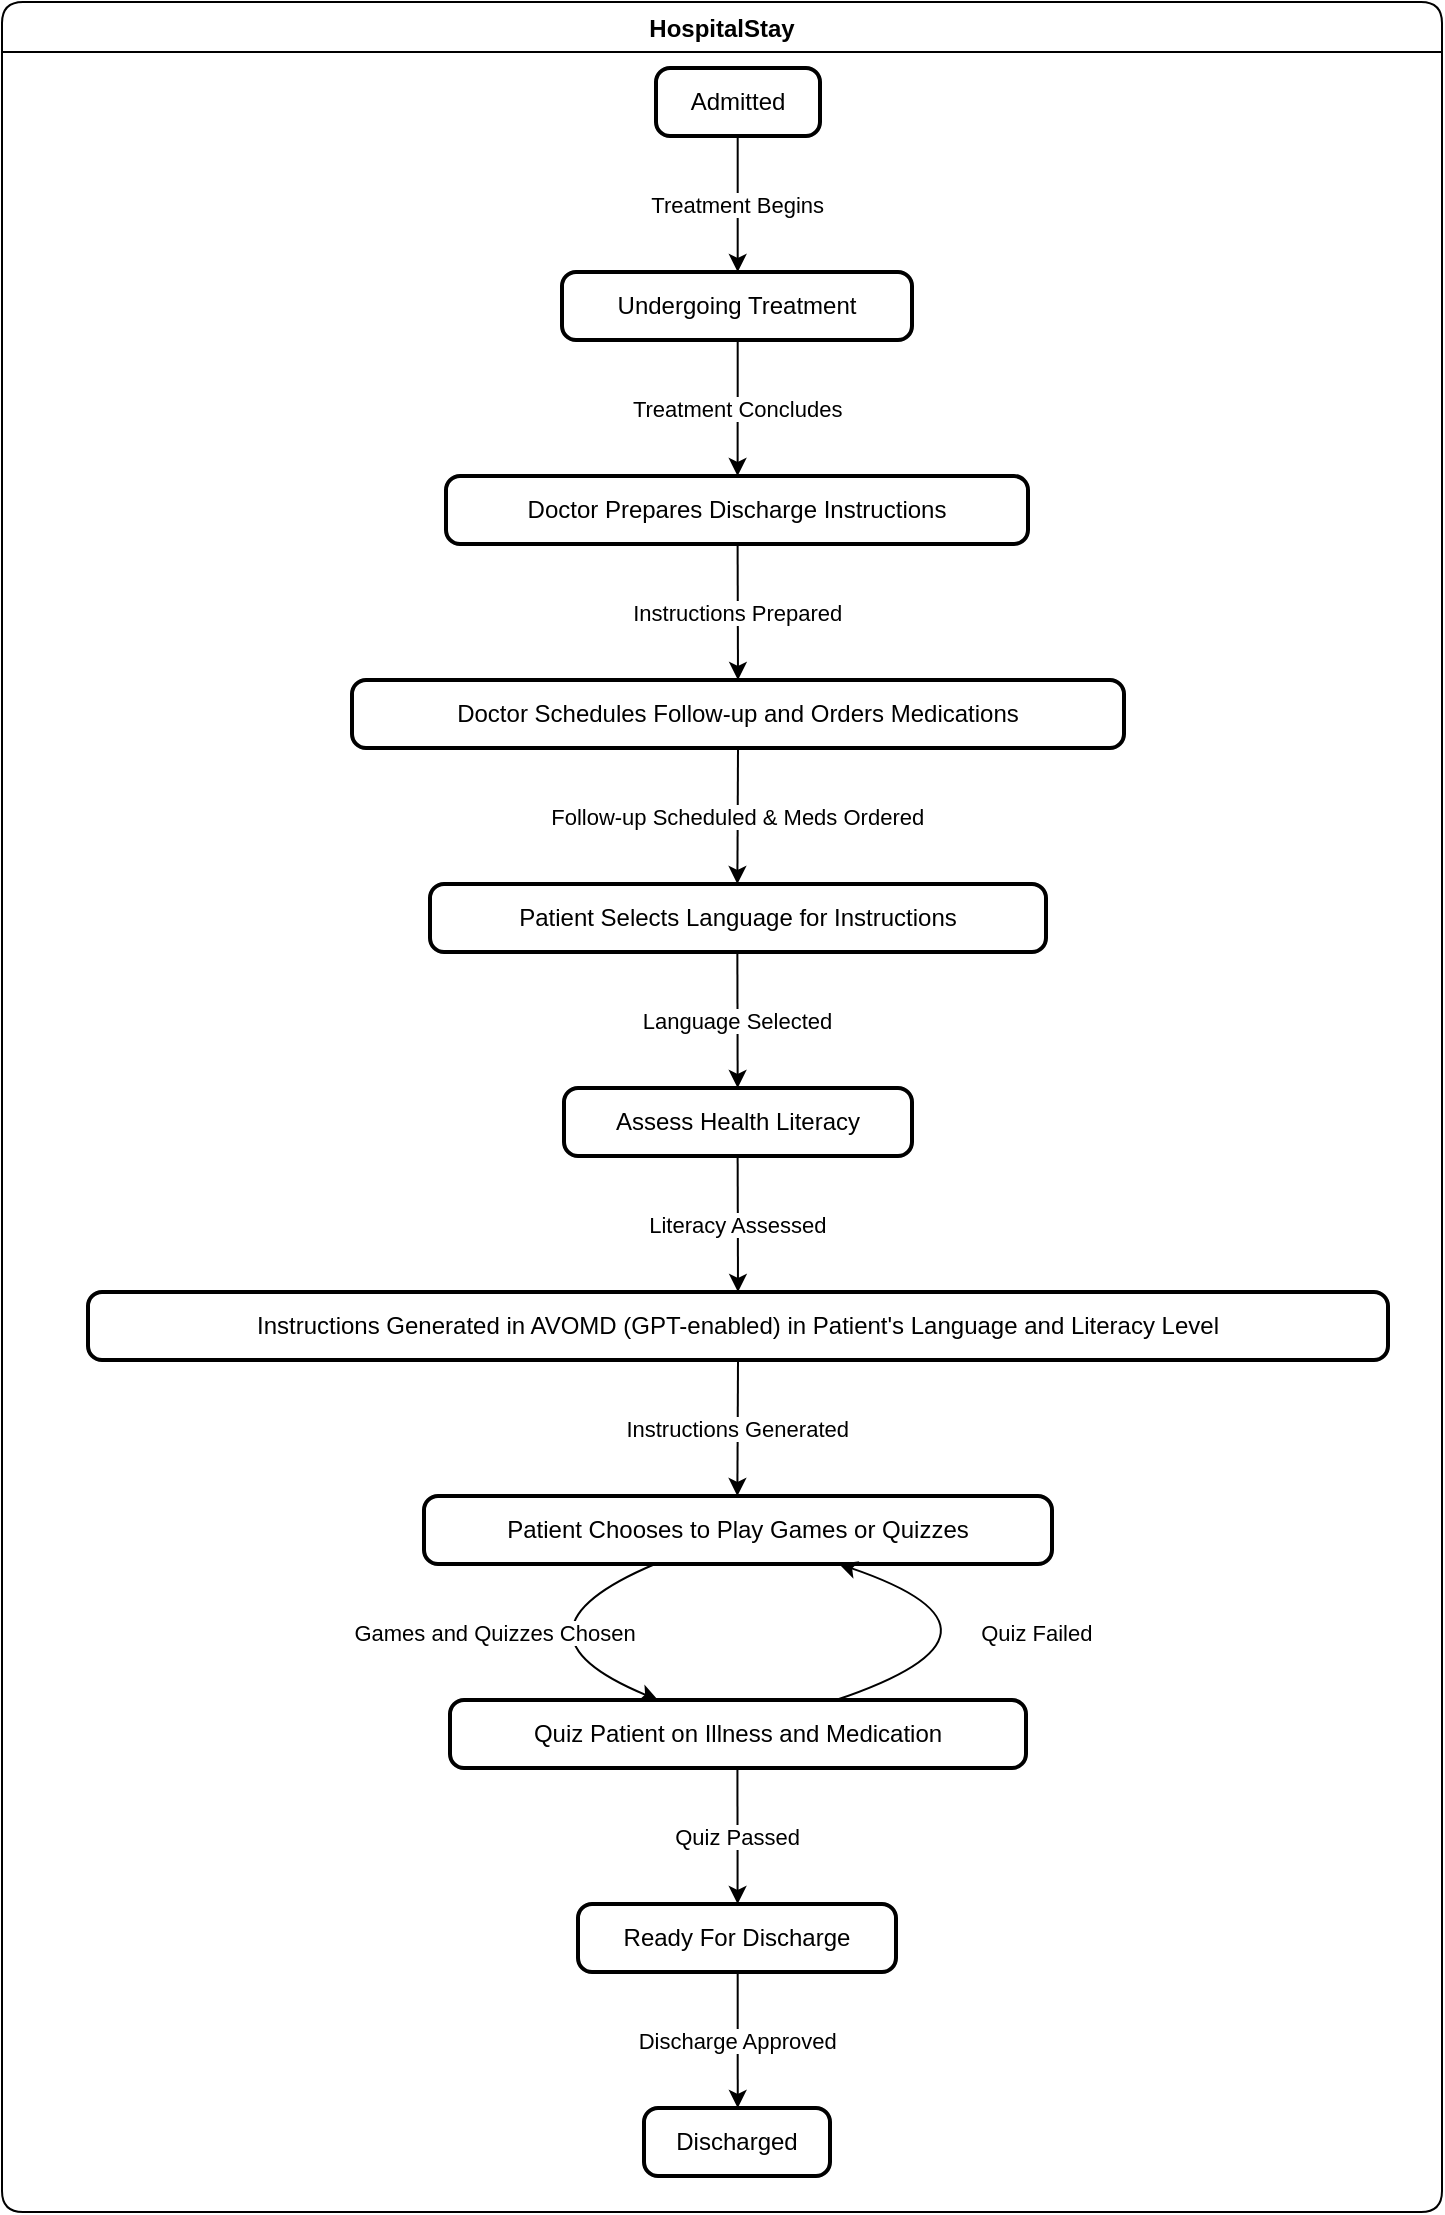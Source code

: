 <mxfile version="21.6.5" type="github">
  <diagram name="Page-1" id="ytKE4wRBsZciC99P_eWf">
    <mxGraphModel dx="794" dy="453" grid="1" gridSize="10" guides="1" tooltips="1" connect="1" arrows="1" fold="1" page="1" pageScale="1" pageWidth="850" pageHeight="1100" math="0" shadow="0">
      <root>
        <mxCell id="0" />
        <mxCell id="1" parent="0" />
        <mxCell id="8gyEuw2Vzh4wcx8MJ5XA-1" value="HospitalStay" style="swimlane;fontStyle=1;align=center;verticalAlign=middle;startSize=25;container=0;collapsible=0;rounded=1;arcSize=14;dropTarget=0;" vertex="1" parent="1">
          <mxGeometry x="20" y="20" width="720" height="1105" as="geometry" />
        </mxCell>
        <mxCell id="8gyEuw2Vzh4wcx8MJ5XA-2" value="Admitted" style="rounded=1;absoluteArcSize=1;arcSize=14;whiteSpace=wrap;strokeWidth=2;" vertex="1" parent="8gyEuw2Vzh4wcx8MJ5XA-1">
          <mxGeometry x="327" y="33" width="82" height="34" as="geometry" />
        </mxCell>
        <mxCell id="8gyEuw2Vzh4wcx8MJ5XA-3" value="Undergoing Treatment" style="rounded=1;absoluteArcSize=1;arcSize=14;whiteSpace=wrap;strokeWidth=2;" vertex="1" parent="8gyEuw2Vzh4wcx8MJ5XA-1">
          <mxGeometry x="280" y="135" width="175" height="34" as="geometry" />
        </mxCell>
        <mxCell id="8gyEuw2Vzh4wcx8MJ5XA-4" value="Doctor Prepares Discharge Instructions" style="rounded=1;absoluteArcSize=1;arcSize=14;whiteSpace=wrap;strokeWidth=2;" vertex="1" parent="8gyEuw2Vzh4wcx8MJ5XA-1">
          <mxGeometry x="222" y="237" width="291" height="34" as="geometry" />
        </mxCell>
        <mxCell id="8gyEuw2Vzh4wcx8MJ5XA-5" value="Doctor Schedules Follow-up and Orders Medications" style="rounded=1;absoluteArcSize=1;arcSize=14;whiteSpace=wrap;strokeWidth=2;" vertex="1" parent="8gyEuw2Vzh4wcx8MJ5XA-1">
          <mxGeometry x="175" y="339" width="386" height="34" as="geometry" />
        </mxCell>
        <mxCell id="8gyEuw2Vzh4wcx8MJ5XA-6" value="Patient Selects Language for Instructions" style="rounded=1;absoluteArcSize=1;arcSize=14;whiteSpace=wrap;strokeWidth=2;" vertex="1" parent="8gyEuw2Vzh4wcx8MJ5XA-1">
          <mxGeometry x="214" y="441" width="308" height="34" as="geometry" />
        </mxCell>
        <mxCell id="8gyEuw2Vzh4wcx8MJ5XA-7" value="Assess Health Literacy" style="rounded=1;absoluteArcSize=1;arcSize=14;whiteSpace=wrap;strokeWidth=2;" vertex="1" parent="8gyEuw2Vzh4wcx8MJ5XA-1">
          <mxGeometry x="281" y="543" width="174" height="34" as="geometry" />
        </mxCell>
        <mxCell id="8gyEuw2Vzh4wcx8MJ5XA-8" value="Instructions Generated in AVOMD (GPT-enabled) in Patient&#39;s Language and Literacy Level" style="rounded=1;absoluteArcSize=1;arcSize=14;whiteSpace=wrap;strokeWidth=2;" vertex="1" parent="8gyEuw2Vzh4wcx8MJ5XA-1">
          <mxGeometry x="43" y="645" width="650" height="34" as="geometry" />
        </mxCell>
        <mxCell id="8gyEuw2Vzh4wcx8MJ5XA-9" value="Patient Chooses to Play Games or Quizzes" style="rounded=1;absoluteArcSize=1;arcSize=14;whiteSpace=wrap;strokeWidth=2;" vertex="1" parent="8gyEuw2Vzh4wcx8MJ5XA-1">
          <mxGeometry x="211" y="747" width="314" height="34" as="geometry" />
        </mxCell>
        <mxCell id="8gyEuw2Vzh4wcx8MJ5XA-10" value="Quiz Patient on Illness and Medication" style="rounded=1;absoluteArcSize=1;arcSize=14;whiteSpace=wrap;strokeWidth=2;" vertex="1" parent="8gyEuw2Vzh4wcx8MJ5XA-1">
          <mxGeometry x="224" y="849" width="288" height="34" as="geometry" />
        </mxCell>
        <mxCell id="8gyEuw2Vzh4wcx8MJ5XA-11" value="Ready For Discharge" style="rounded=1;absoluteArcSize=1;arcSize=14;whiteSpace=wrap;strokeWidth=2;" vertex="1" parent="8gyEuw2Vzh4wcx8MJ5XA-1">
          <mxGeometry x="288" y="951" width="159" height="34" as="geometry" />
        </mxCell>
        <mxCell id="8gyEuw2Vzh4wcx8MJ5XA-12" value="Discharged" style="rounded=1;absoluteArcSize=1;arcSize=14;whiteSpace=wrap;strokeWidth=2;" vertex="1" parent="8gyEuw2Vzh4wcx8MJ5XA-1">
          <mxGeometry x="321" y="1053" width="93" height="34" as="geometry" />
        </mxCell>
        <mxCell id="8gyEuw2Vzh4wcx8MJ5XA-13" value="Treatment Begins" style="curved=1;startArrow=none;;exitX=0.498;exitY=0.985;entryX=0.502;entryY=0;rounded=0;" edge="1" parent="8gyEuw2Vzh4wcx8MJ5XA-1" source="8gyEuw2Vzh4wcx8MJ5XA-2" target="8gyEuw2Vzh4wcx8MJ5XA-3">
          <mxGeometry relative="1" as="geometry">
            <Array as="points" />
          </mxGeometry>
        </mxCell>
        <mxCell id="8gyEuw2Vzh4wcx8MJ5XA-14" value="Treatment Concludes" style="curved=1;startArrow=none;;exitX=0.502;exitY=0.985;entryX=0.501;entryY=0;rounded=0;" edge="1" parent="8gyEuw2Vzh4wcx8MJ5XA-1" source="8gyEuw2Vzh4wcx8MJ5XA-3" target="8gyEuw2Vzh4wcx8MJ5XA-4">
          <mxGeometry relative="1" as="geometry">
            <Array as="points" />
          </mxGeometry>
        </mxCell>
        <mxCell id="8gyEuw2Vzh4wcx8MJ5XA-15" value="Instructions Prepared" style="curved=1;startArrow=none;;exitX=0.501;exitY=0.985;entryX=0.5;entryY=0;rounded=0;" edge="1" parent="8gyEuw2Vzh4wcx8MJ5XA-1" source="8gyEuw2Vzh4wcx8MJ5XA-4" target="8gyEuw2Vzh4wcx8MJ5XA-5">
          <mxGeometry relative="1" as="geometry">
            <Array as="points" />
          </mxGeometry>
        </mxCell>
        <mxCell id="8gyEuw2Vzh4wcx8MJ5XA-16" value="Follow-up Scheduled &amp; Meds Ordered" style="curved=1;startArrow=none;;exitX=0.5;exitY=0.985;entryX=0.499;entryY=0;rounded=0;" edge="1" parent="8gyEuw2Vzh4wcx8MJ5XA-1" source="8gyEuw2Vzh4wcx8MJ5XA-5" target="8gyEuw2Vzh4wcx8MJ5XA-6">
          <mxGeometry relative="1" as="geometry">
            <Array as="points" />
          </mxGeometry>
        </mxCell>
        <mxCell id="8gyEuw2Vzh4wcx8MJ5XA-17" value="Language Selected" style="curved=1;startArrow=none;;exitX=0.499;exitY=0.985;entryX=0.499;entryY=0;rounded=0;" edge="1" parent="8gyEuw2Vzh4wcx8MJ5XA-1" source="8gyEuw2Vzh4wcx8MJ5XA-6" target="8gyEuw2Vzh4wcx8MJ5XA-7">
          <mxGeometry relative="1" as="geometry">
            <Array as="points" />
          </mxGeometry>
        </mxCell>
        <mxCell id="8gyEuw2Vzh4wcx8MJ5XA-18" value="Literacy Assessed" style="curved=1;startArrow=none;;exitX=0.499;exitY=0.985;entryX=0.5;entryY=0;rounded=0;" edge="1" parent="8gyEuw2Vzh4wcx8MJ5XA-1" source="8gyEuw2Vzh4wcx8MJ5XA-7" target="8gyEuw2Vzh4wcx8MJ5XA-8">
          <mxGeometry relative="1" as="geometry">
            <Array as="points" />
          </mxGeometry>
        </mxCell>
        <mxCell id="8gyEuw2Vzh4wcx8MJ5XA-19" value="Instructions Generated" style="curved=1;startArrow=none;;exitX=0.5;exitY=0.985;entryX=0.499;entryY=0;rounded=0;" edge="1" parent="8gyEuw2Vzh4wcx8MJ5XA-1" source="8gyEuw2Vzh4wcx8MJ5XA-8" target="8gyEuw2Vzh4wcx8MJ5XA-9">
          <mxGeometry relative="1" as="geometry">
            <Array as="points" />
          </mxGeometry>
        </mxCell>
        <mxCell id="8gyEuw2Vzh4wcx8MJ5XA-20" value="Games and Quizzes Chosen" style="curved=1;startArrow=none;;exitX=0.372;exitY=0.985;entryX=0.361;entryY=0;rounded=0;" edge="1" parent="8gyEuw2Vzh4wcx8MJ5XA-1" source="8gyEuw2Vzh4wcx8MJ5XA-9" target="8gyEuw2Vzh4wcx8MJ5XA-10">
          <mxGeometry relative="1" as="geometry">
            <Array as="points">
              <mxPoint x="246" y="815" />
            </Array>
          </mxGeometry>
        </mxCell>
        <mxCell id="8gyEuw2Vzh4wcx8MJ5XA-21" value="Quiz Passed" style="curved=1;startArrow=none;;exitX=0.499;exitY=0.985;entryX=0.502;entryY=0;rounded=0;" edge="1" parent="8gyEuw2Vzh4wcx8MJ5XA-1" source="8gyEuw2Vzh4wcx8MJ5XA-10" target="8gyEuw2Vzh4wcx8MJ5XA-11">
          <mxGeometry relative="1" as="geometry">
            <Array as="points" />
          </mxGeometry>
        </mxCell>
        <mxCell id="8gyEuw2Vzh4wcx8MJ5XA-22" value="Quiz Failed" style="curved=1;startArrow=none;;exitX=0.67;exitY=0;entryX=0.656;entryY=0.985;rounded=0;" edge="1" parent="8gyEuw2Vzh4wcx8MJ5XA-1" source="8gyEuw2Vzh4wcx8MJ5XA-10" target="8gyEuw2Vzh4wcx8MJ5XA-9">
          <mxGeometry relative="1" as="geometry">
            <Array as="points">
              <mxPoint x="518" y="815" />
            </Array>
          </mxGeometry>
        </mxCell>
        <mxCell id="8gyEuw2Vzh4wcx8MJ5XA-23" value="Discharge Approved" style="curved=1;startArrow=none;;exitX=0.502;exitY=0.985;entryX=0.504;entryY=0;rounded=0;" edge="1" parent="8gyEuw2Vzh4wcx8MJ5XA-1" source="8gyEuw2Vzh4wcx8MJ5XA-11" target="8gyEuw2Vzh4wcx8MJ5XA-12">
          <mxGeometry relative="1" as="geometry">
            <Array as="points" />
          </mxGeometry>
        </mxCell>
      </root>
    </mxGraphModel>
  </diagram>
</mxfile>
